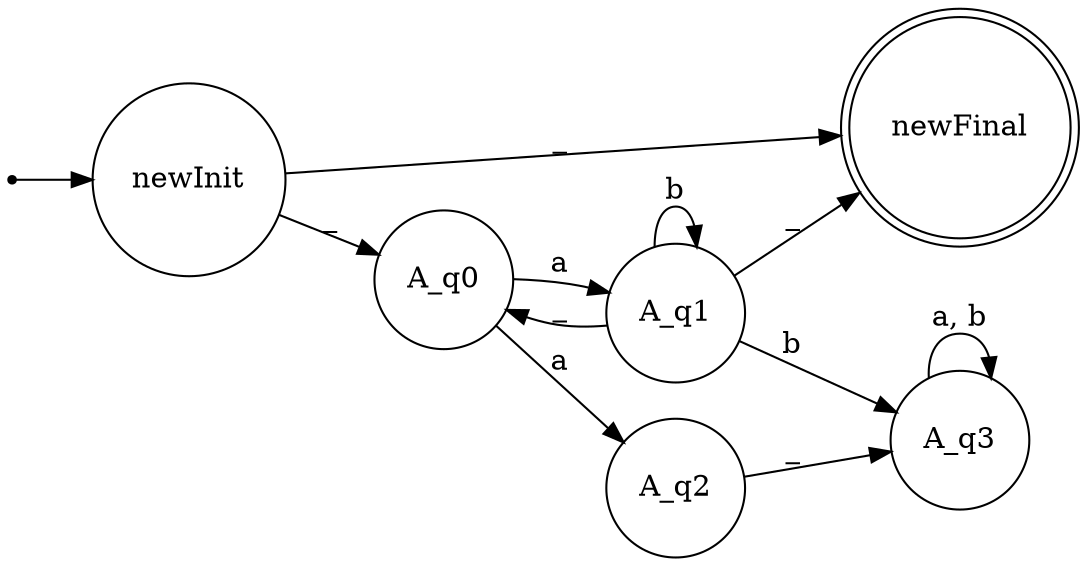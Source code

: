digraph {
    rankdir=LR;
    inic [shape=point];
    inic -> newInit;
    newInit [shape=circle];
    newFinal [shape=doublecircle];
    A_q0 [shape=circle];
    A_q1 [shape=circle];
    A_q2 [shape=circle];
    A_q3 [shape=circle];
    newInit -> A_q0 [label="_"];
    newInit -> newFinal [label="_"];
    A_q0 -> A_q1 [label="a"];
    A_q0 -> A_q2 [label="a"];
    A_q1 -> A_q1 [label="b"];
    A_q1 -> A_q3 [label="b"];
    A_q2 -> A_q3 [label="_"];
    A_q3 -> A_q3 [label="a, b"];
    A_q1 -> A_q0 [label="_"];
    A_q1 -> newFinal [label="_"];
}